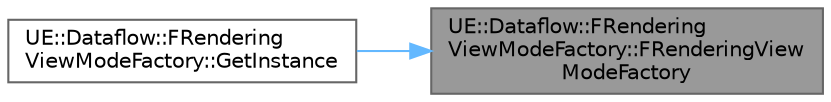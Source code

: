 digraph "UE::Dataflow::FRenderingViewModeFactory::FRenderingViewModeFactory"
{
 // INTERACTIVE_SVG=YES
 // LATEX_PDF_SIZE
  bgcolor="transparent";
  edge [fontname=Helvetica,fontsize=10,labelfontname=Helvetica,labelfontsize=10];
  node [fontname=Helvetica,fontsize=10,shape=box,height=0.2,width=0.4];
  rankdir="RL";
  Node1 [id="Node000001",label="UE::Dataflow::FRendering\lViewModeFactory::FRenderingView\lModeFactory",height=0.2,width=0.4,color="gray40", fillcolor="grey60", style="filled", fontcolor="black",tooltip=" "];
  Node1 -> Node2 [id="edge1_Node000001_Node000002",dir="back",color="steelblue1",style="solid",tooltip=" "];
  Node2 [id="Node000002",label="UE::Dataflow::FRendering\lViewModeFactory::GetInstance",height=0.2,width=0.4,color="grey40", fillcolor="white", style="filled",URL="$d8/dfd/classUE_1_1Dataflow_1_1FRenderingViewModeFactory.html#a406b9e3c5624459db8797727fa46ecd0",tooltip=" "];
}

